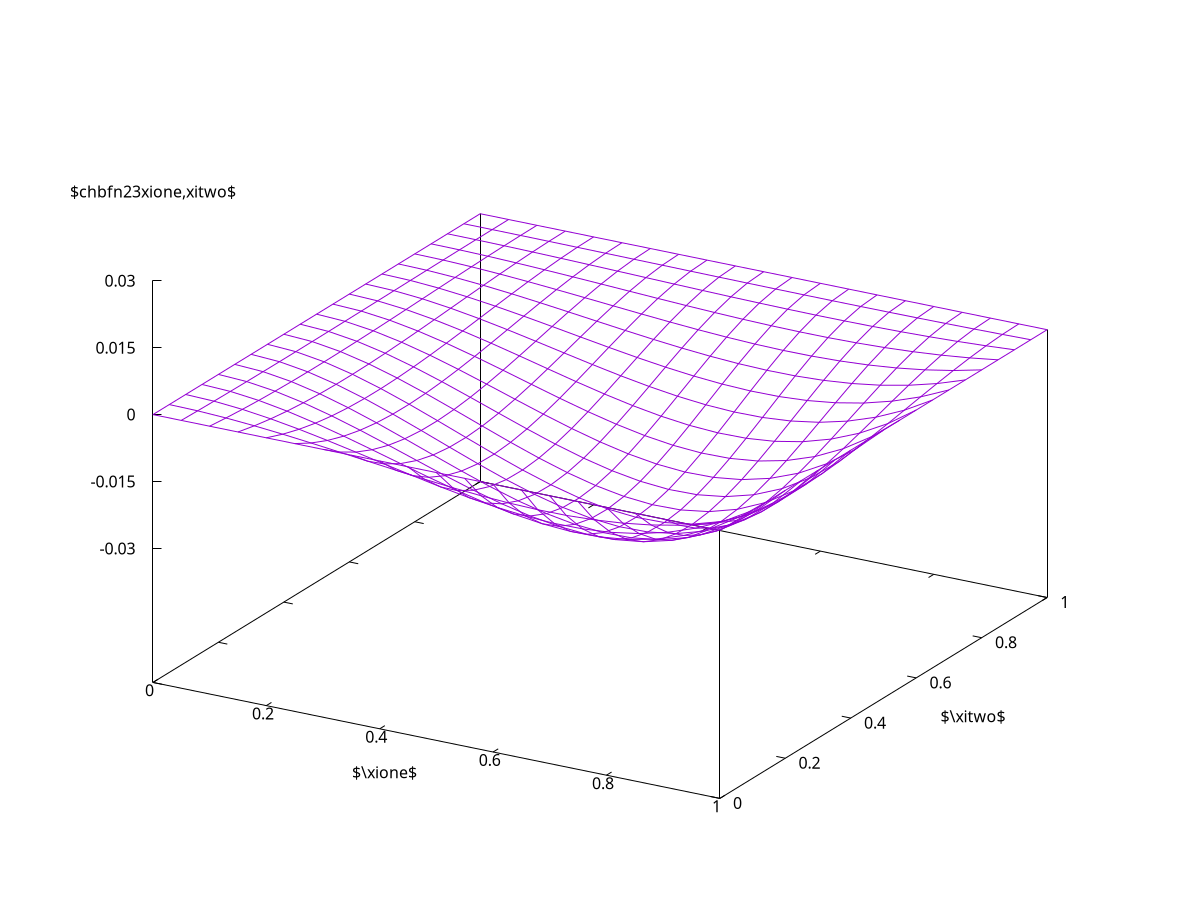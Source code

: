#set title "Bicubic Hermite basis functions"
set nokey
set samples 21
set isosample 21
set xlabel "$\\xione$"
set ylabel "$\\xitwo$"
set label 14 "$\\chbfn{2}{3}{\\xione,\\xitwo}$" at 0.00, 0.00, 0.05 centre
#set xtics  0.00,0.25,1
#set ytics -0.25,0.25,1
set ztics -0.03,0.015,0.03
phi10(z)=1.0-3.0*z*z+2.0*z*z*z
phi11(z)=z*(z-1.0)*(z-1.0)
phi20(z)=z*z*(3.0-2.0*z)
phi21(z)=z*z*(z-1.0)
psi14(x,y)=phi21(x)*phi11(y)
set xrange [0:1]
set yrange [0:1]
set zrange [-0.03:0.03]
splot psi14(x,y)
 
